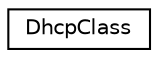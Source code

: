 digraph "Graphical Class Hierarchy"
{
 // LATEX_PDF_SIZE
  edge [fontname="Helvetica",fontsize="10",labelfontname="Helvetica",labelfontsize="10"];
  node [fontname="Helvetica",fontsize="10",shape=record];
  rankdir="LR";
  Node0 [label="DhcpClass",height=0.2,width=0.4,color="black", fillcolor="white", style="filled",URL="$classDhcpClass.html",tooltip=" "];
}
